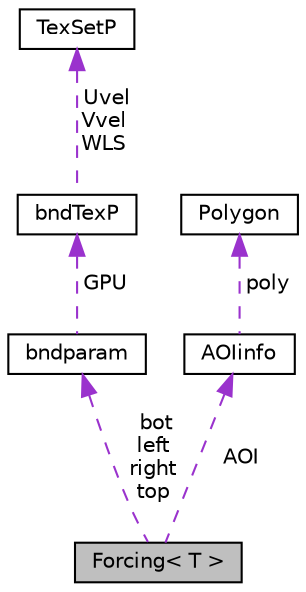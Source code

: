 digraph "Forcing&lt; T &gt;"
{
 // LATEX_PDF_SIZE
  edge [fontname="Helvetica",fontsize="10",labelfontname="Helvetica",labelfontsize="10"];
  node [fontname="Helvetica",fontsize="10",shape=record];
  Node1 [label="Forcing\< T \>",height=0.2,width=0.4,color="black", fillcolor="grey75", style="filled", fontcolor="black",tooltip=" "];
  Node2 -> Node1 [dir="back",color="darkorchid3",fontsize="10",style="dashed",label=" bot\nleft\nright\ntop" ];
  Node2 [label="bndparam",height=0.2,width=0.4,color="black", fillcolor="white", style="filled",URL="$classbndparam.html",tooltip=" "];
  Node3 -> Node2 [dir="back",color="darkorchid3",fontsize="10",style="dashed",label=" GPU" ];
  Node3 [label="bndTexP",height=0.2,width=0.4,color="black", fillcolor="white", style="filled",URL="$structbndTexP.html",tooltip=" "];
  Node4 -> Node3 [dir="back",color="darkorchid3",fontsize="10",style="dashed",label=" Uvel\nVvel\nWLS" ];
  Node4 [label="TexSetP",height=0.2,width=0.4,color="black", fillcolor="white", style="filled",URL="$structTexSetP.html",tooltip=" "];
  Node5 -> Node1 [dir="back",color="darkorchid3",fontsize="10",style="dashed",label=" AOI" ];
  Node5 [label="AOIinfo",height=0.2,width=0.4,color="black", fillcolor="white", style="filled",URL="$classAOIinfo.html",tooltip=" "];
  Node6 -> Node5 [dir="back",color="darkorchid3",fontsize="10",style="dashed",label=" poly" ];
  Node6 [label="Polygon",height=0.2,width=0.4,color="black", fillcolor="white", style="filled",URL="$classPolygon.html",tooltip=" "];
}
